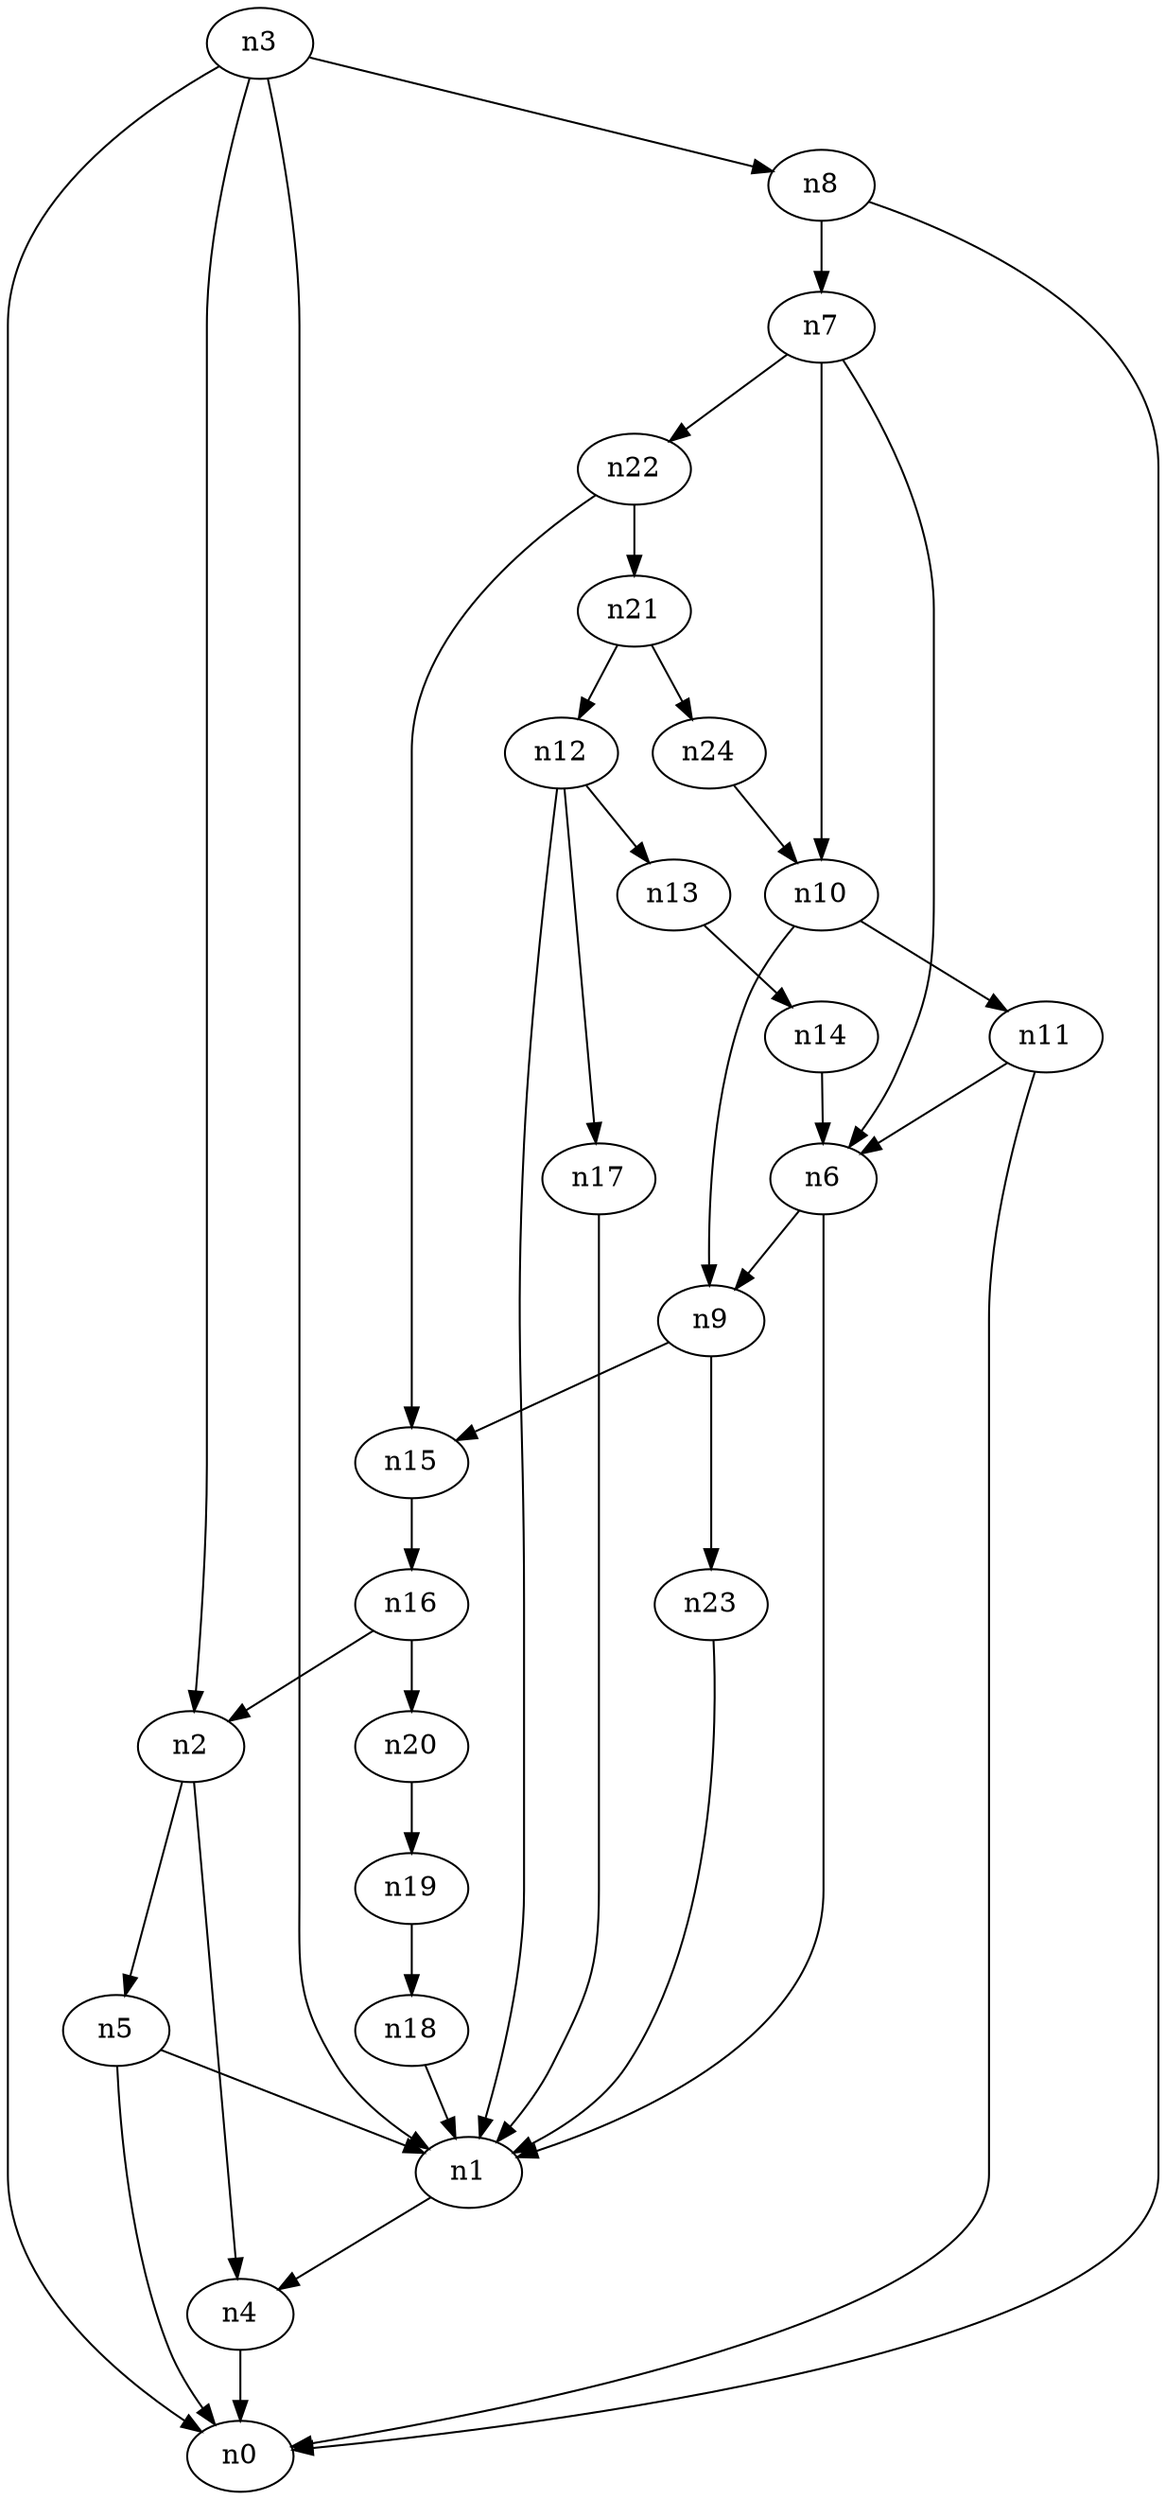 digraph G {
	n1 -> n4	 [_graphml_id=e4];
	n2 -> n4	 [_graphml_id=e7];
	n2 -> n5	 [_graphml_id=e8];
	n3 -> n0	 [_graphml_id=e0];
	n3 -> n1	 [_graphml_id=e3];
	n3 -> n2	 [_graphml_id=e6];
	n3 -> n8	 [_graphml_id=e28];
	n4 -> n0	 [_graphml_id=e1];
	n5 -> n0	 [_graphml_id=e2];
	n5 -> n1	 [_graphml_id=e5];
	n6 -> n1	 [_graphml_id=e9];
	n6 -> n9	 [_graphml_id=e13];
	n7 -> n6	 [_graphml_id=e10];
	n7 -> n10	 [_graphml_id=e15];
	n7 -> n22	 [_graphml_id=e35];
	n8 -> n0	 [_graphml_id=e12];
	n8 -> n7	 [_graphml_id=e11];
	n9 -> n15	 [_graphml_id=e23];
	n9 -> n23	 [_graphml_id=e36];
	n10 -> n9	 [_graphml_id=e14];
	n10 -> n11	 [_graphml_id=e16];
	n11 -> n0	 [_graphml_id=e17];
	n11 -> n6	 [_graphml_id=e18];
	n12 -> n1	 [_graphml_id=e19];
	n12 -> n13	 [_graphml_id=e20];
	n12 -> n17	 [_graphml_id=e27];
	n13 -> n14	 [_graphml_id=e21];
	n14 -> n6	 [_graphml_id=e22];
	n15 -> n16	 [_graphml_id=e24];
	n16 -> n2	 [_graphml_id=e25];
	n16 -> n20	 [_graphml_id=e32];
	n17 -> n1	 [_graphml_id=e26];
	n18 -> n1	 [_graphml_id=e29];
	n19 -> n18	 [_graphml_id=e30];
	n20 -> n19	 [_graphml_id=e31];
	n21 -> n12	 [_graphml_id=e33];
	n21 -> n24	 [_graphml_id=e39];
	n22 -> n15	 [_graphml_id=e38];
	n22 -> n21	 [_graphml_id=e34];
	n23 -> n1	 [_graphml_id=e37];
	n24 -> n10	 [_graphml_id=e40];
}
